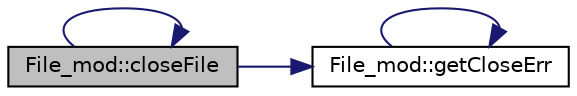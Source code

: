digraph "File_mod::closeFile"
{
 // LATEX_PDF_SIZE
  edge [fontname="Helvetica",fontsize="10",labelfontname="Helvetica",labelfontsize="10"];
  node [fontname="Helvetica",fontsize="10",shape=record];
  rankdir="LR";
  Node1 [label="File_mod::closeFile",height=0.2,width=0.4,color="black", fillcolor="grey75", style="filled", fontcolor="black",tooltip=" "];
  Node1 -> Node1 [color="midnightblue",fontsize="10",style="solid",fontname="Helvetica"];
  Node1 -> Node2 [color="midnightblue",fontsize="10",style="solid",fontname="Helvetica"];
  Node2 [label="File_mod::getCloseErr",height=0.2,width=0.4,color="black", fillcolor="white", style="filled",URL="$namespaceFile__mod.html#afa79491142a5912185c8128a9aaab575",tooltip=" "];
  Node2 -> Node2 [color="midnightblue",fontsize="10",style="solid",fontname="Helvetica"];
}
